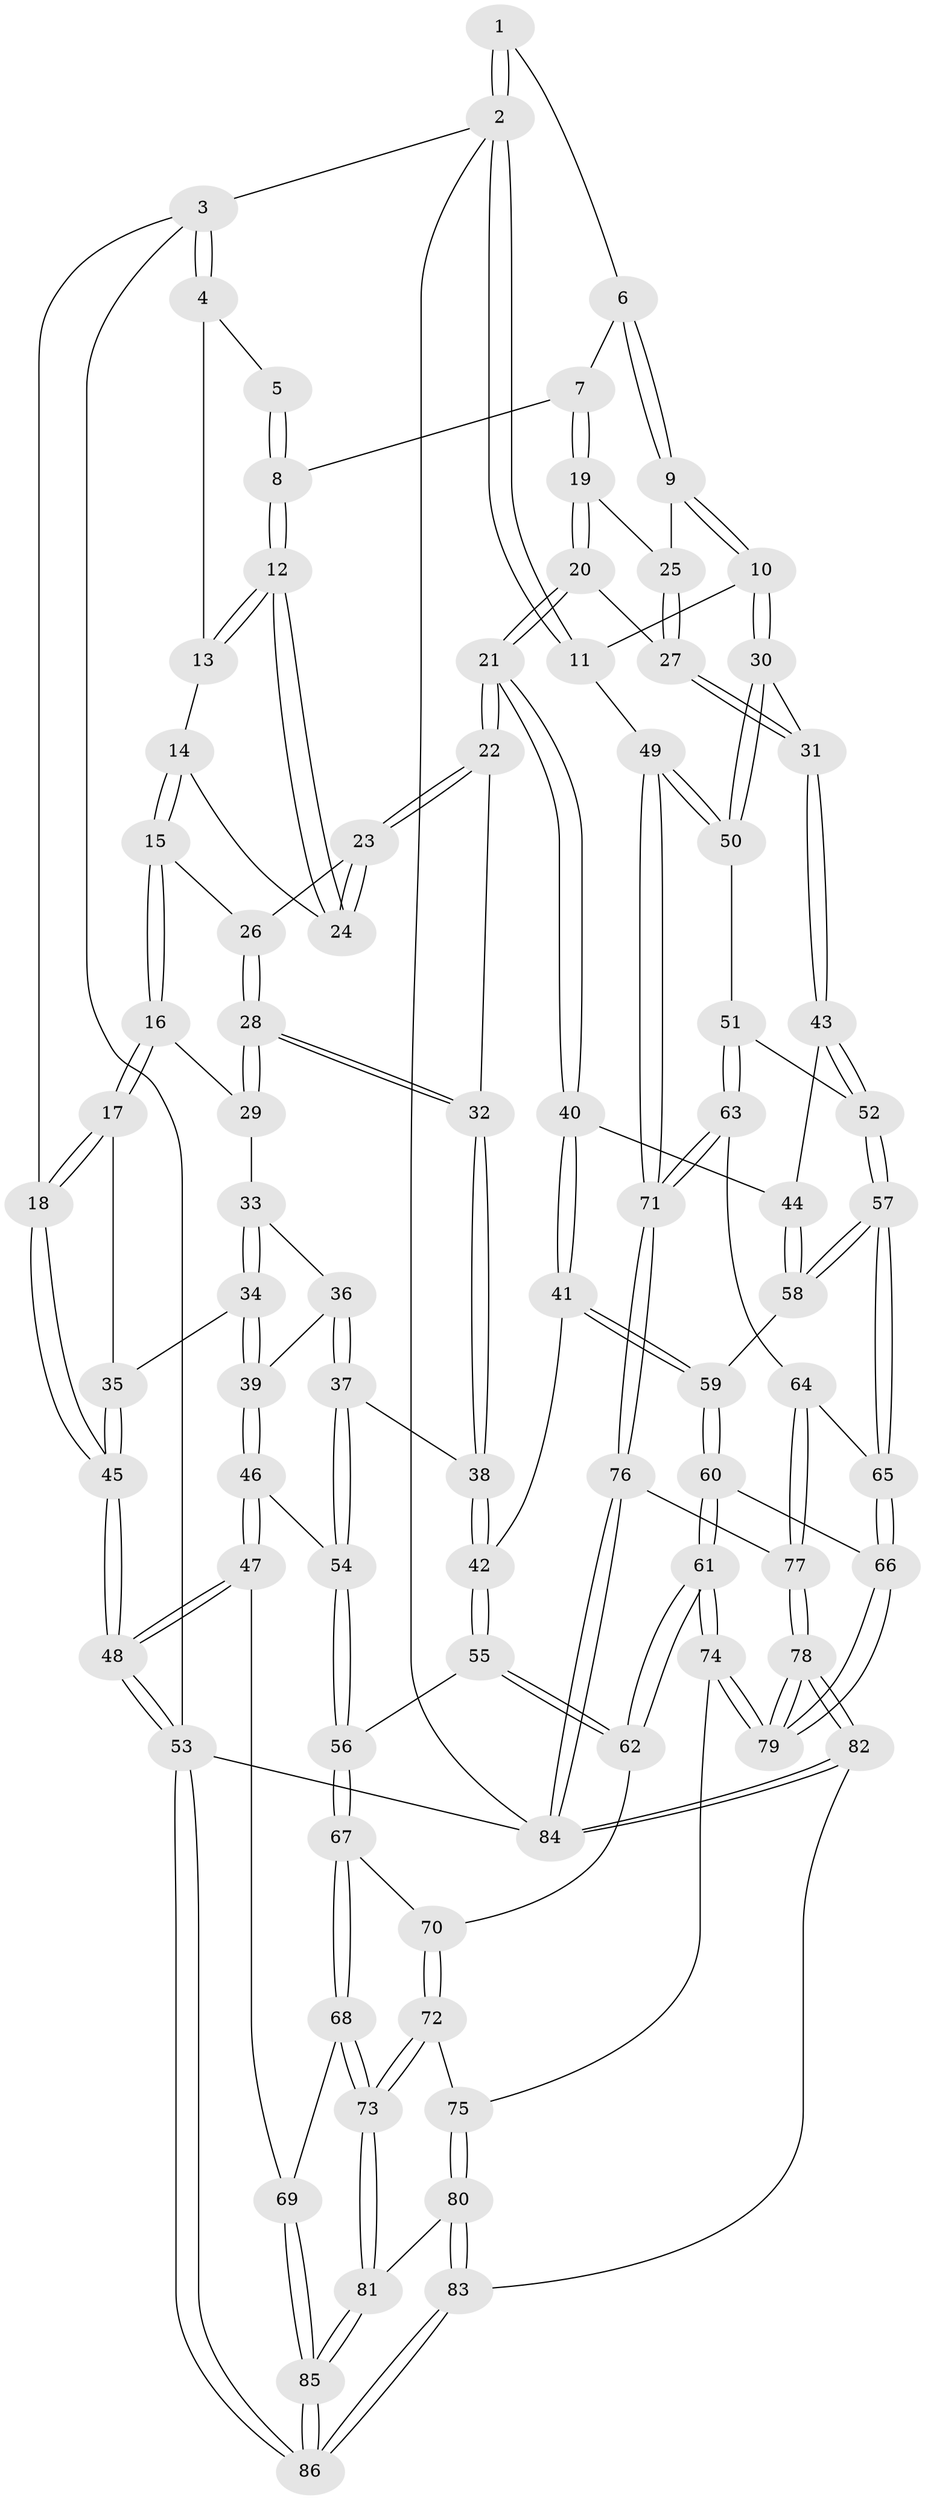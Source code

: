 // coarse degree distribution, {4: 0.49019607843137253, 6: 0.0784313725490196, 3: 0.11764705882352941, 5: 0.3137254901960784}
// Generated by graph-tools (version 1.1) at 2025/52/02/27/25 19:52:37]
// undirected, 86 vertices, 212 edges
graph export_dot {
graph [start="1"]
  node [color=gray90,style=filled];
  1 [pos="+0.7617062416114981+0"];
  2 [pos="+1+0"];
  3 [pos="+0+0"];
  4 [pos="+0.1017839209288206+0"];
  5 [pos="+0.5213349177563417+0"];
  6 [pos="+0.7770656947967786+0.01755334109170957"];
  7 [pos="+0.6399020021968805+0.1265624254574741"];
  8 [pos="+0.5203487418429854+0.0397309316428072"];
  9 [pos="+0.8870728394393432+0.1781550565467034"];
  10 [pos="+0.9432184229621353+0.18377269162254842"];
  11 [pos="+1+0.12216762521853493"];
  12 [pos="+0.44088388856695093+0.13427605479924556"];
  13 [pos="+0.2668233324113033+0.044276150148454645"];
  14 [pos="+0.24126684626853148+0.17452781575457013"];
  15 [pos="+0.20924156713278186+0.20983791878773903"];
  16 [pos="+0.1303356110327355+0.23948595127005112"];
  17 [pos="+0+0.14194291781574947"];
  18 [pos="+0+0.03126020438602161"];
  19 [pos="+0.6727455020085248+0.19668124023624192"];
  20 [pos="+0.6105685915827822+0.33324023555489773"];
  21 [pos="+0.5669266691126583+0.35131253059906764"];
  22 [pos="+0.48707284885141744+0.2939350629808073"];
  23 [pos="+0.43633742191362623+0.21538358151708067"];
  24 [pos="+0.4329164225555871+0.16507366896795023"];
  25 [pos="+0.8547079740848182+0.1926092145703891"];
  26 [pos="+0.32555400939490614+0.2731382146127681"];
  27 [pos="+0.7512593938970216+0.3907511884456138"];
  28 [pos="+0.3077900261578948+0.34375990945415824"];
  29 [pos="+0.15578977746057981+0.29333983127048074"];
  30 [pos="+0.8669501676817966+0.42503924396352627"];
  31 [pos="+0.7552529259228328+0.3957773717314468"];
  32 [pos="+0.3261030690343991+0.40067572744715596"];
  33 [pos="+0.15716874768668113+0.3038945763777468"];
  34 [pos="+0.09670231603954137+0.4486471706226951"];
  35 [pos="+0.07339197120519739+0.4464444772817907"];
  36 [pos="+0.2104348127381889+0.40436477054967856"];
  37 [pos="+0.2949423620230631+0.4605170859760138"];
  38 [pos="+0.3151364095353136+0.45389382104345954"];
  39 [pos="+0.11589662757053174+0.4630092092162422"];
  40 [pos="+0.5331738802891379+0.47017462562939505"];
  41 [pos="+0.5031904671334364+0.4994440357487725"];
  42 [pos="+0.403407664474888+0.504435452658961"];
  43 [pos="+0.7319955813679505+0.49900326106422505"];
  44 [pos="+0.6441066876844426+0.5301683924765586"];
  45 [pos="+0+0.6481388187567375"];
  46 [pos="+0.17717211357049642+0.5734766634120916"];
  47 [pos="+0+0.6918396589397778"];
  48 [pos="+0+0.6811386276090445"];
  49 [pos="+1+0.6151407567252967"];
  50 [pos="+0.9903132829268217+0.5545737953060146"];
  51 [pos="+0.876713632492992+0.5600947221438053"];
  52 [pos="+0.7685973014033245+0.5509780273292259"];
  53 [pos="+0+1"];
  54 [pos="+0.19279539506895071+0.5761043944804141"];
  55 [pos="+0.37734758292840515+0.5760887054582857"];
  56 [pos="+0.21575593861817988+0.6102301568247601"];
  57 [pos="+0.6978157596985181+0.6727952439284806"];
  58 [pos="+0.6623182282317892+0.5986231957658327"];
  59 [pos="+0.516856849397342+0.5992548733276184"];
  60 [pos="+0.5185196336250614+0.6881789724487963"];
  61 [pos="+0.4960512071964254+0.7181126437446529"];
  62 [pos="+0.37190090668815806+0.6518062520194016"];
  63 [pos="+0.7255612018973255+0.6783813996357162"];
  64 [pos="+0.7114192170421695+0.6790750086341478"];
  65 [pos="+0.6978053424475763+0.6740813559269916"];
  66 [pos="+0.6948741462948222+0.6761373388620151"];
  67 [pos="+0.21924102346258975+0.617797793442847"];
  68 [pos="+0.16630850328990807+0.7333369970072524"];
  69 [pos="+0+0.7341976999206037"];
  70 [pos="+0.292994545665896+0.6850188749668149"];
  71 [pos="+1+0.7167865197379683"];
  72 [pos="+0.2940957879245052+0.7955602229476283"];
  73 [pos="+0.2440876471866273+0.8321072734550145"];
  74 [pos="+0.4907394976939752+0.7561557119567138"];
  75 [pos="+0.4062701769149526+0.8147651075326885"];
  76 [pos="+1+0.7276684681906411"];
  77 [pos="+0.817011119849963+0.8492775596094349"];
  78 [pos="+0.6668601631658342+0.9841017265959727"];
  79 [pos="+0.636569141796234+0.909468559156379"];
  80 [pos="+0.41802429716847367+0.9682658349406522"];
  81 [pos="+0.19719092021594908+0.9140693151937344"];
  82 [pos="+0.634002198503652+1"];
  83 [pos="+0.5694761049728244+1"];
  84 [pos="+1+1"];
  85 [pos="+0.17641834832185488+0.9301948252636162"];
  86 [pos="+0.05136407786263692+1"];
  1 -- 2;
  1 -- 2;
  1 -- 6;
  2 -- 3;
  2 -- 11;
  2 -- 11;
  2 -- 84;
  3 -- 4;
  3 -- 4;
  3 -- 18;
  3 -- 53;
  4 -- 5;
  4 -- 13;
  5 -- 8;
  5 -- 8;
  6 -- 7;
  6 -- 9;
  6 -- 9;
  7 -- 8;
  7 -- 19;
  7 -- 19;
  8 -- 12;
  8 -- 12;
  9 -- 10;
  9 -- 10;
  9 -- 25;
  10 -- 11;
  10 -- 30;
  10 -- 30;
  11 -- 49;
  12 -- 13;
  12 -- 13;
  12 -- 24;
  12 -- 24;
  13 -- 14;
  14 -- 15;
  14 -- 15;
  14 -- 24;
  15 -- 16;
  15 -- 16;
  15 -- 26;
  16 -- 17;
  16 -- 17;
  16 -- 29;
  17 -- 18;
  17 -- 18;
  17 -- 35;
  18 -- 45;
  18 -- 45;
  19 -- 20;
  19 -- 20;
  19 -- 25;
  20 -- 21;
  20 -- 21;
  20 -- 27;
  21 -- 22;
  21 -- 22;
  21 -- 40;
  21 -- 40;
  22 -- 23;
  22 -- 23;
  22 -- 32;
  23 -- 24;
  23 -- 24;
  23 -- 26;
  25 -- 27;
  25 -- 27;
  26 -- 28;
  26 -- 28;
  27 -- 31;
  27 -- 31;
  28 -- 29;
  28 -- 29;
  28 -- 32;
  28 -- 32;
  29 -- 33;
  30 -- 31;
  30 -- 50;
  30 -- 50;
  31 -- 43;
  31 -- 43;
  32 -- 38;
  32 -- 38;
  33 -- 34;
  33 -- 34;
  33 -- 36;
  34 -- 35;
  34 -- 39;
  34 -- 39;
  35 -- 45;
  35 -- 45;
  36 -- 37;
  36 -- 37;
  36 -- 39;
  37 -- 38;
  37 -- 54;
  37 -- 54;
  38 -- 42;
  38 -- 42;
  39 -- 46;
  39 -- 46;
  40 -- 41;
  40 -- 41;
  40 -- 44;
  41 -- 42;
  41 -- 59;
  41 -- 59;
  42 -- 55;
  42 -- 55;
  43 -- 44;
  43 -- 52;
  43 -- 52;
  44 -- 58;
  44 -- 58;
  45 -- 48;
  45 -- 48;
  46 -- 47;
  46 -- 47;
  46 -- 54;
  47 -- 48;
  47 -- 48;
  47 -- 69;
  48 -- 53;
  48 -- 53;
  49 -- 50;
  49 -- 50;
  49 -- 71;
  49 -- 71;
  50 -- 51;
  51 -- 52;
  51 -- 63;
  51 -- 63;
  52 -- 57;
  52 -- 57;
  53 -- 86;
  53 -- 86;
  53 -- 84;
  54 -- 56;
  54 -- 56;
  55 -- 56;
  55 -- 62;
  55 -- 62;
  56 -- 67;
  56 -- 67;
  57 -- 58;
  57 -- 58;
  57 -- 65;
  57 -- 65;
  58 -- 59;
  59 -- 60;
  59 -- 60;
  60 -- 61;
  60 -- 61;
  60 -- 66;
  61 -- 62;
  61 -- 62;
  61 -- 74;
  61 -- 74;
  62 -- 70;
  63 -- 64;
  63 -- 71;
  63 -- 71;
  64 -- 65;
  64 -- 77;
  64 -- 77;
  65 -- 66;
  65 -- 66;
  66 -- 79;
  66 -- 79;
  67 -- 68;
  67 -- 68;
  67 -- 70;
  68 -- 69;
  68 -- 73;
  68 -- 73;
  69 -- 85;
  69 -- 85;
  70 -- 72;
  70 -- 72;
  71 -- 76;
  71 -- 76;
  72 -- 73;
  72 -- 73;
  72 -- 75;
  73 -- 81;
  73 -- 81;
  74 -- 75;
  74 -- 79;
  74 -- 79;
  75 -- 80;
  75 -- 80;
  76 -- 77;
  76 -- 84;
  76 -- 84;
  77 -- 78;
  77 -- 78;
  78 -- 79;
  78 -- 79;
  78 -- 82;
  78 -- 82;
  80 -- 81;
  80 -- 83;
  80 -- 83;
  81 -- 85;
  81 -- 85;
  82 -- 83;
  82 -- 84;
  82 -- 84;
  83 -- 86;
  83 -- 86;
  85 -- 86;
  85 -- 86;
}
